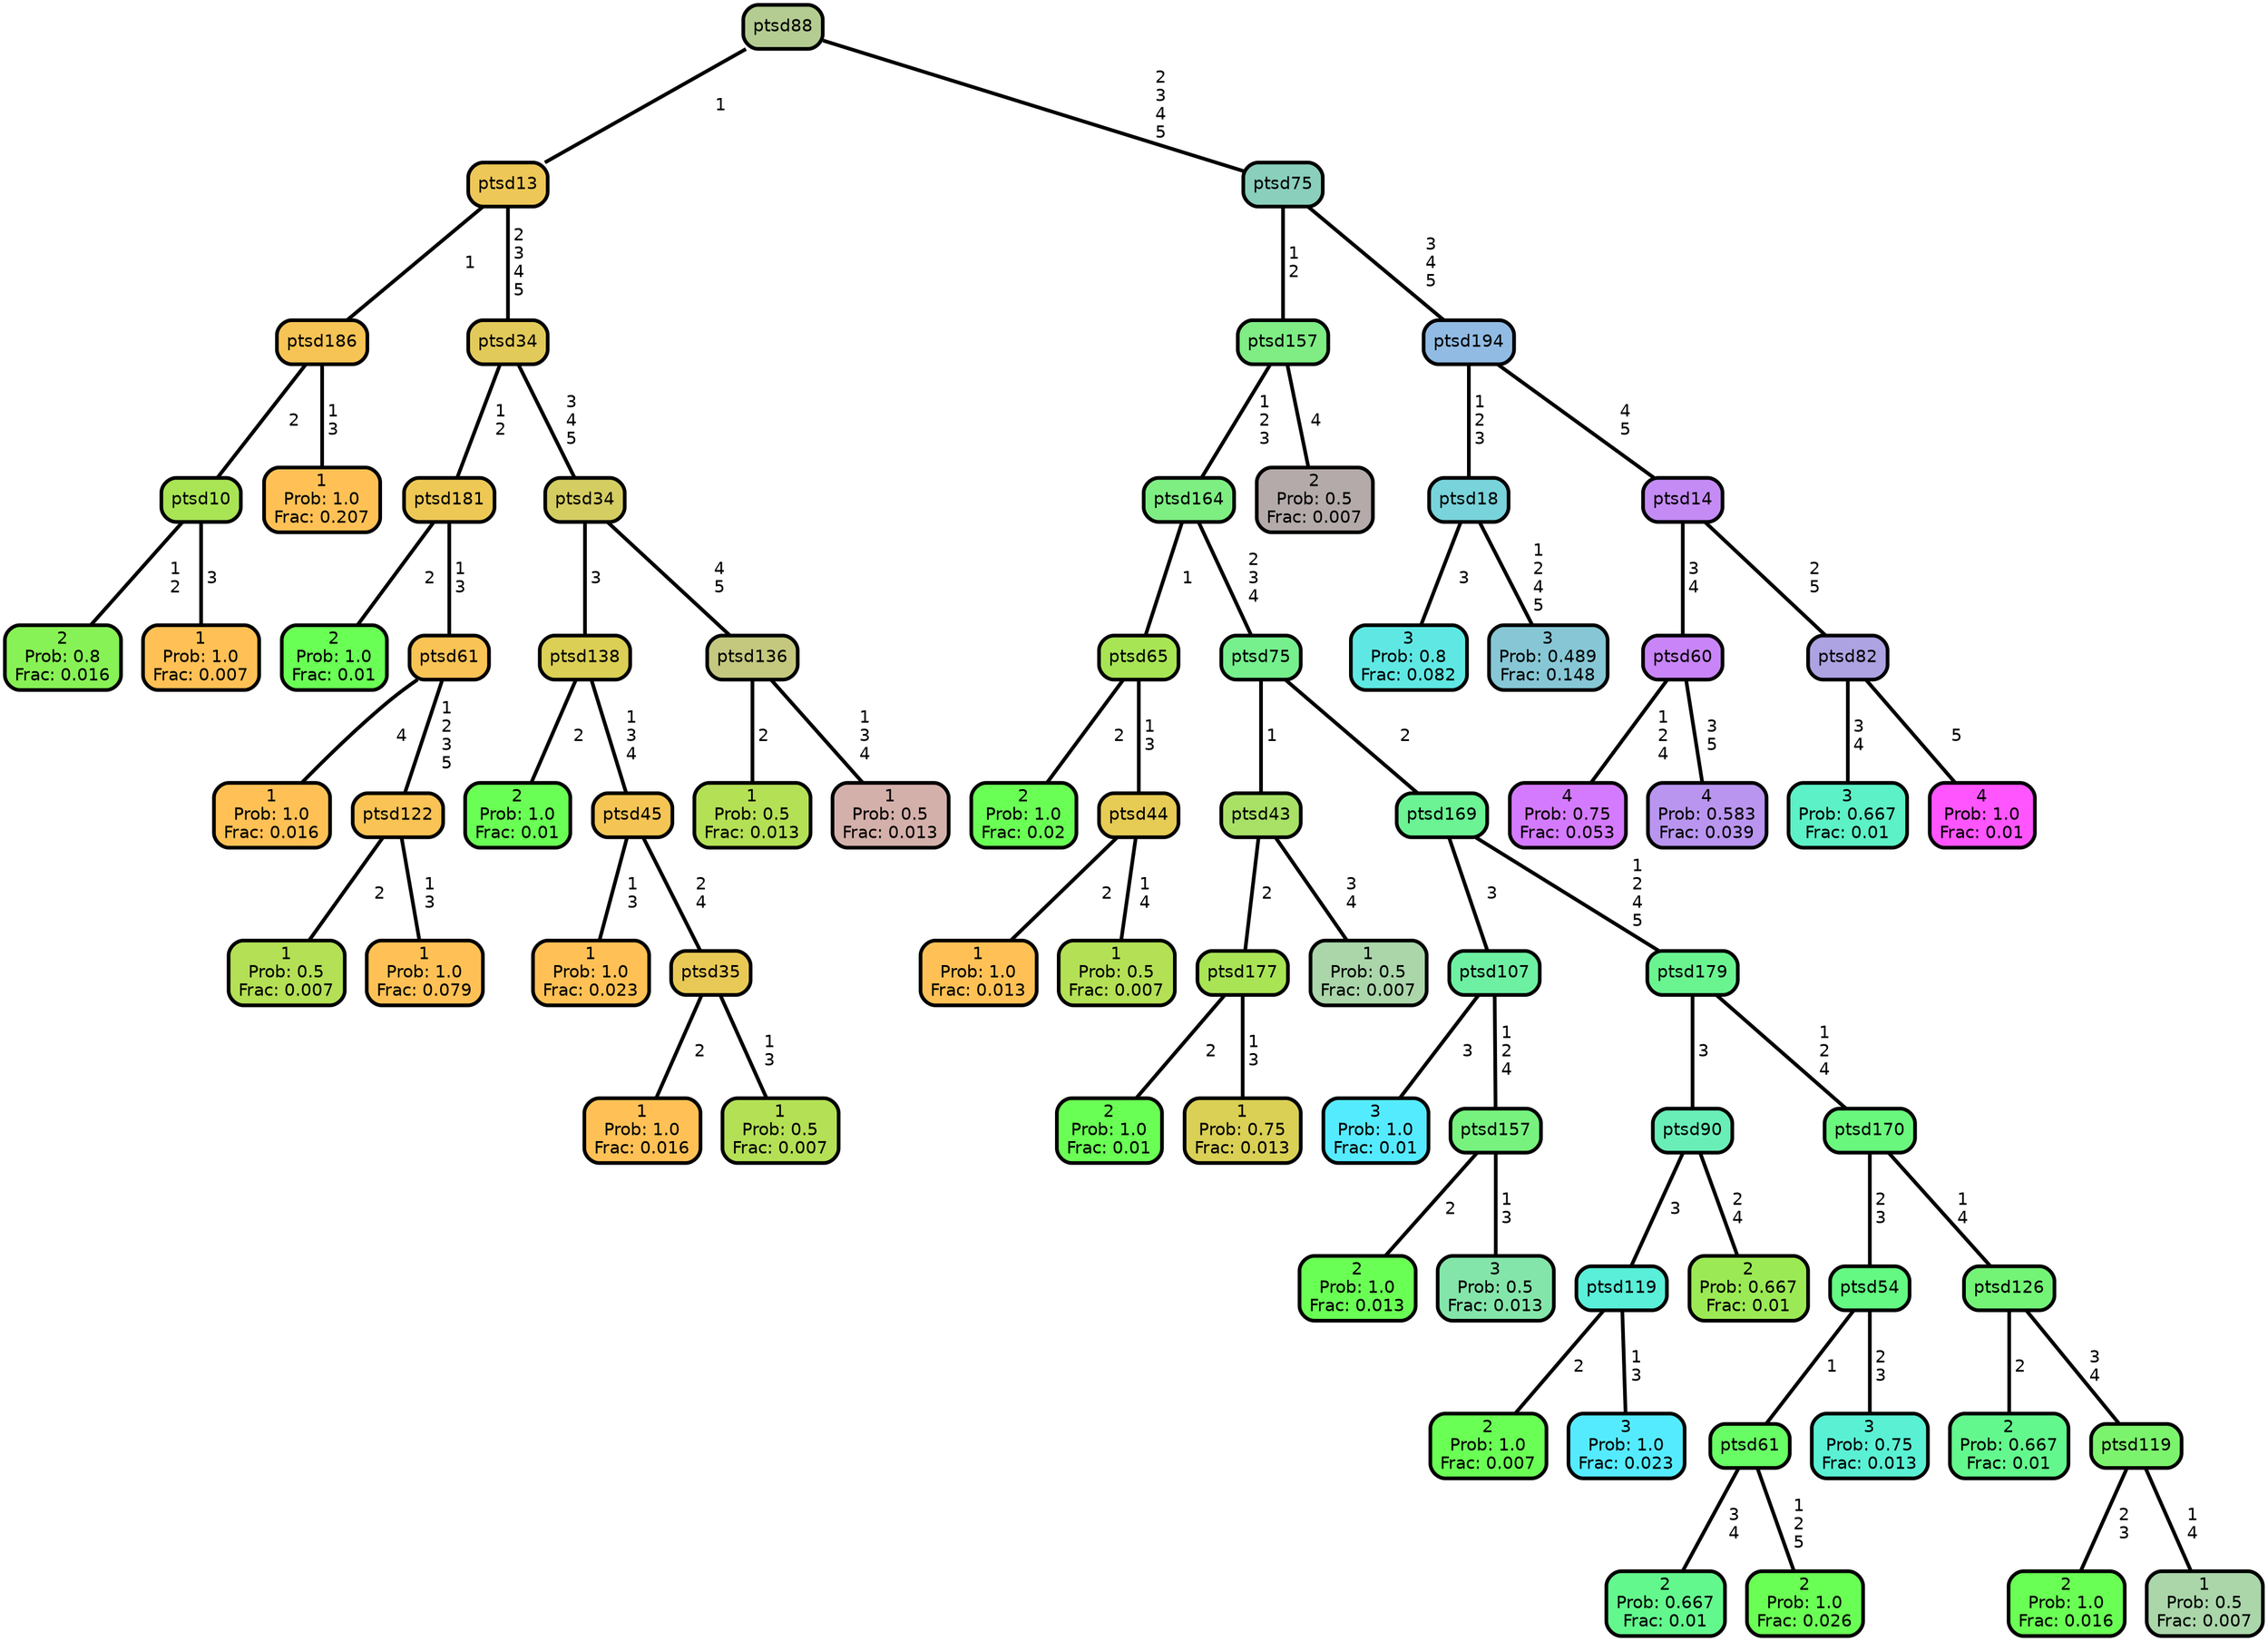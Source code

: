 graph Tree {
node [shape=box, style="filled, rounded",color="black",penwidth="3",fontcolor="black",                 fontname=helvetica] ;
graph [ranksep="0 equally", splines=straight,                 bgcolor=transparent, dpi=200] ;
edge [fontname=helvetica, color=black] ;
0 [label="2
Prob: 0.8
Frac: 0.016", fillcolor="#87f255"] ;
1 [label="ptsd10", fillcolor="#a9e455"] ;
2 [label="1
Prob: 1.0
Frac: 0.007", fillcolor="#ffc155"] ;
3 [label="ptsd186", fillcolor="#f6c455"] ;
4 [label="1
Prob: 1.0
Frac: 0.207", fillcolor="#ffc155"] ;
5 [label="ptsd13", fillcolor="#edc757"] ;
6 [label="2
Prob: 1.0
Frac: 0.01", fillcolor="#6aff55"] ;
7 [label="ptsd181", fillcolor="#edc855"] ;
8 [label="1
Prob: 1.0
Frac: 0.016", fillcolor="#ffc155"] ;
9 [label="ptsd61", fillcolor="#fac355"] ;
10 [label="1
Prob: 0.5
Frac: 0.007", fillcolor="#b4e055"] ;
11 [label="ptsd122", fillcolor="#f9c355"] ;
12 [label="1
Prob: 1.0
Frac: 0.079", fillcolor="#ffc155"] ;
13 [label="ptsd34", fillcolor="#e2ca5a"] ;
14 [label="2
Prob: 1.0
Frac: 0.01", fillcolor="#6aff55"] ;
15 [label="ptsd138", fillcolor="#dbcf55"] ;
16 [label="1
Prob: 1.0
Frac: 0.023", fillcolor="#ffc155"] ;
17 [label="ptsd45", fillcolor="#f4c555"] ;
18 [label="1
Prob: 1.0
Frac: 0.016", fillcolor="#ffc155"] ;
19 [label="ptsd35", fillcolor="#e9c955"] ;
20 [label="1
Prob: 0.5
Frac: 0.007", fillcolor="#b4e055"] ;
21 [label="ptsd34", fillcolor="#d4cd62"] ;
22 [label="1
Prob: 0.5
Frac: 0.013", fillcolor="#b4e055"] ;
23 [label="ptsd136", fillcolor="#c4c87f"] ;
24 [label="1
Prob: 0.5
Frac: 0.013", fillcolor="#d4b0aa"] ;
25 [label="ptsd88", fillcolor="#b4cc91"] ;
26 [label="2
Prob: 1.0
Frac: 0.02", fillcolor="#6aff55"] ;
27 [label="ptsd65", fillcolor="#a8e555"] ;
28 [label="1
Prob: 1.0
Frac: 0.013", fillcolor="#ffc155"] ;
29 [label="ptsd44", fillcolor="#e6cb55"] ;
30 [label="1
Prob: 0.5
Frac: 0.007", fillcolor="#b4e055"] ;
31 [label="ptsd164", fillcolor="#7eee83"] ;
32 [label="2
Prob: 1.0
Frac: 0.01", fillcolor="#6aff55"] ;
33 [label="ptsd177", fillcolor="#a9e455"] ;
34 [label="1
Prob: 0.75
Frac: 0.013", fillcolor="#d9d055"] ;
35 [label="ptsd43", fillcolor="#a9e167"] ;
36 [label="1
Prob: 0.5
Frac: 0.007", fillcolor="#aad6aa"] ;
37 [label="ptsd75", fillcolor="#75f08d"] ;
38 [label="3
Prob: 1.0
Frac: 0.01", fillcolor="#55ebff"] ;
39 [label="ptsd107", fillcolor="#6ef0a2"] ;
40 [label="2
Prob: 1.0
Frac: 0.013", fillcolor="#6aff55"] ;
41 [label="ptsd157", fillcolor="#77f27f"] ;
42 [label="3
Prob: 0.5
Frac: 0.013", fillcolor="#84e5aa"] ;
43 [label="ptsd169", fillcolor="#6bf394"] ;
44 [label="2
Prob: 1.0
Frac: 0.007", fillcolor="#6aff55"] ;
45 [label="ptsd119", fillcolor="#59efd9"] ;
46 [label="3
Prob: 1.0
Frac: 0.023", fillcolor="#55ebff"] ;
47 [label="ptsd90", fillcolor="#6aeeb8"] ;
48 [label="2
Prob: 0.667
Frac: 0.01", fillcolor="#9bea55"] ;
49 [label="ptsd179", fillcolor="#6af490"] ;
50 [label="2
Prob: 0.667
Frac: 0.01", fillcolor="#63f88d"] ;
51 [label="ptsd61", fillcolor="#68fd64"] ;
52 [label="2
Prob: 1.0
Frac: 0.026", fillcolor="#6aff55"] ;
53 [label="ptsd54", fillcolor="#64f982"] ;
54 [label="3
Prob: 0.75
Frac: 0.013", fillcolor="#5af0d4"] ;
55 [label="ptsd170", fillcolor="#6af77d"] ;
56 [label="2
Prob: 0.667
Frac: 0.01", fillcolor="#63f88d"] ;
57 [label="ptsd126", fillcolor="#74f477"] ;
58 [label="2
Prob: 1.0
Frac: 0.016", fillcolor="#6aff55"] ;
59 [label="ptsd119", fillcolor="#7cf36d"] ;
60 [label="1
Prob: 0.5
Frac: 0.007", fillcolor="#aad6aa"] ;
61 [label="ptsd157", fillcolor="#7fec84"] ;
62 [label="2
Prob: 0.5
Frac: 0.007", fillcolor="#b4aaaa"] ;
63 [label="ptsd75", fillcolor="#8acfbc"] ;
64 [label="3
Prob: 0.8
Frac: 0.082", fillcolor="#5fe8e3"] ;
65 [label="ptsd18", fillcolor="#79d3da"] ;
66 [label="3
Prob: 0.489
Frac: 0.148", fillcolor="#87c7d5"] ;
67 [label="ptsd194", fillcolor="#91bbe3"] ;
68 [label="4
Prob: 0.75
Frac: 0.053", fillcolor="#d47aff"] ;
69 [label="ptsd60", fillcolor="#c985f8"] ;
70 [label="4
Prob: 0.583
Frac: 0.039", fillcolor="#b995f0"] ;
71 [label="ptsd14", fillcolor="#c48bf5"] ;
72 [label="3
Prob: 0.667
Frac: 0.01", fillcolor="#5cf1c6"] ;
73 [label="ptsd82", fillcolor="#ada3e2"] ;
74 [label="4
Prob: 1.0
Frac: 0.01", fillcolor="#ff55ff"] ;
1 -- 0 [label=" 1\n 2",penwidth=3] ;
1 -- 2 [label=" 3",penwidth=3] ;
3 -- 1 [label=" 2",penwidth=3] ;
3 -- 4 [label=" 1\n 3",penwidth=3] ;
5 -- 3 [label=" 1",penwidth=3] ;
5 -- 13 [label=" 2\n 3\n 4\n 5",penwidth=3] ;
7 -- 6 [label=" 2",penwidth=3] ;
7 -- 9 [label=" 1\n 3",penwidth=3] ;
9 -- 8 [label=" 4",penwidth=3] ;
9 -- 11 [label=" 1\n 2\n 3\n 5",penwidth=3] ;
11 -- 10 [label=" 2",penwidth=3] ;
11 -- 12 [label=" 1\n 3",penwidth=3] ;
13 -- 7 [label=" 1\n 2",penwidth=3] ;
13 -- 21 [label=" 3\n 4\n 5",penwidth=3] ;
15 -- 14 [label=" 2",penwidth=3] ;
15 -- 17 [label=" 1\n 3\n 4",penwidth=3] ;
17 -- 16 [label=" 1\n 3",penwidth=3] ;
17 -- 19 [label=" 2\n 4",penwidth=3] ;
19 -- 18 [label=" 2",penwidth=3] ;
19 -- 20 [label=" 1\n 3",penwidth=3] ;
21 -- 15 [label=" 3",penwidth=3] ;
21 -- 23 [label=" 4\n 5",penwidth=3] ;
23 -- 22 [label=" 2",penwidth=3] ;
23 -- 24 [label=" 1\n 3\n 4",penwidth=3] ;
25 -- 5 [label=" 1",penwidth=3] ;
25 -- 63 [label=" 2\n 3\n 4\n 5",penwidth=3] ;
27 -- 26 [label=" 2",penwidth=3] ;
27 -- 29 [label=" 1\n 3",penwidth=3] ;
29 -- 28 [label=" 2",penwidth=3] ;
29 -- 30 [label=" 1\n 4",penwidth=3] ;
31 -- 27 [label=" 1",penwidth=3] ;
31 -- 37 [label=" 2\n 3\n 4",penwidth=3] ;
33 -- 32 [label=" 2",penwidth=3] ;
33 -- 34 [label=" 1\n 3",penwidth=3] ;
35 -- 33 [label=" 2",penwidth=3] ;
35 -- 36 [label=" 3\n 4",penwidth=3] ;
37 -- 35 [label=" 1",penwidth=3] ;
37 -- 43 [label=" 2",penwidth=3] ;
39 -- 38 [label=" 3",penwidth=3] ;
39 -- 41 [label=" 1\n 2\n 4",penwidth=3] ;
41 -- 40 [label=" 2",penwidth=3] ;
41 -- 42 [label=" 1\n 3",penwidth=3] ;
43 -- 39 [label=" 3",penwidth=3] ;
43 -- 49 [label=" 1\n 2\n 4\n 5",penwidth=3] ;
45 -- 44 [label=" 2",penwidth=3] ;
45 -- 46 [label=" 1\n 3",penwidth=3] ;
47 -- 45 [label=" 3",penwidth=3] ;
47 -- 48 [label=" 2\n 4",penwidth=3] ;
49 -- 47 [label=" 3",penwidth=3] ;
49 -- 55 [label=" 1\n 2\n 4",penwidth=3] ;
51 -- 50 [label=" 3\n 4",penwidth=3] ;
51 -- 52 [label=" 1\n 2\n 5",penwidth=3] ;
53 -- 51 [label=" 1",penwidth=3] ;
53 -- 54 [label=" 2\n 3",penwidth=3] ;
55 -- 53 [label=" 2\n 3",penwidth=3] ;
55 -- 57 [label=" 1\n 4",penwidth=3] ;
57 -- 56 [label=" 2",penwidth=3] ;
57 -- 59 [label=" 3\n 4",penwidth=3] ;
59 -- 58 [label=" 2\n 3",penwidth=3] ;
59 -- 60 [label=" 1\n 4",penwidth=3] ;
61 -- 31 [label=" 1\n 2\n 3",penwidth=3] ;
61 -- 62 [label=" 4",penwidth=3] ;
63 -- 61 [label=" 1\n 2",penwidth=3] ;
63 -- 67 [label=" 3\n 4\n 5",penwidth=3] ;
65 -- 64 [label=" 3",penwidth=3] ;
65 -- 66 [label=" 1\n 2\n 4\n 5",penwidth=3] ;
67 -- 65 [label=" 1\n 2\n 3",penwidth=3] ;
67 -- 71 [label=" 4\n 5",penwidth=3] ;
69 -- 68 [label=" 1\n 2\n 4",penwidth=3] ;
69 -- 70 [label=" 3\n 5",penwidth=3] ;
71 -- 69 [label=" 3\n 4",penwidth=3] ;
71 -- 73 [label=" 2\n 5",penwidth=3] ;
73 -- 72 [label=" 3\n 4",penwidth=3] ;
73 -- 74 [label=" 5",penwidth=3] ;
{rank = same;}}